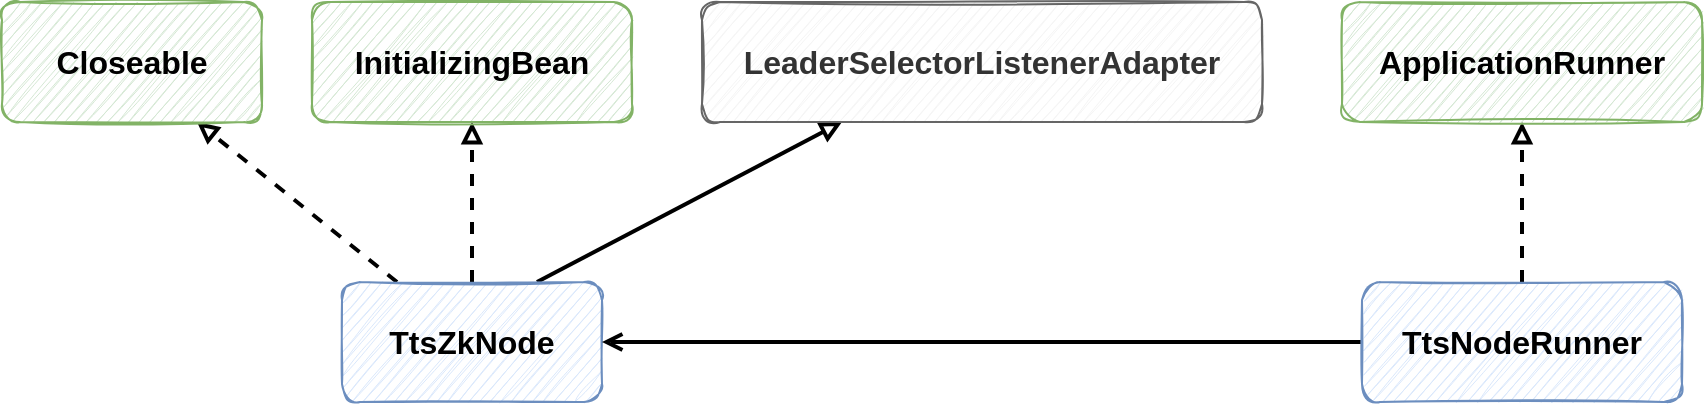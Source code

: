 <mxfile version="20.3.0" type="device"><diagram id="Jqc0pNZaaVELtfqodvso" name="第 1 页"><mxGraphModel dx="1106" dy="791" grid="1" gridSize="10" guides="1" tooltips="1" connect="1" arrows="1" fold="1" page="1" pageScale="1" pageWidth="1169" pageHeight="827" math="0" shadow="0"><root><mxCell id="0"/><mxCell id="1" parent="0"/><mxCell id="fwLh1kyh4-yFyyzylWoX-6" style="rounded=0;orthogonalLoop=1;jettySize=auto;html=1;entryX=0.75;entryY=1;entryDx=0;entryDy=0;strokeWidth=2;endArrow=block;endFill=0;dashed=1;" parent="1" source="agTTt30FJLHiAx9CCglc-1" target="fwLh1kyh4-yFyyzylWoX-5" edge="1"><mxGeometry relative="1" as="geometry"/></mxCell><mxCell id="fwLh1kyh4-yFyyzylWoX-8" style="edgeStyle=none;rounded=0;orthogonalLoop=1;jettySize=auto;html=1;exitX=0.5;exitY=0;exitDx=0;exitDy=0;entryX=0.5;entryY=1;entryDx=0;entryDy=0;dashed=1;strokeWidth=2;endArrow=block;endFill=0;" parent="1" source="agTTt30FJLHiAx9CCglc-1" target="fwLh1kyh4-yFyyzylWoX-7" edge="1"><mxGeometry relative="1" as="geometry"/></mxCell><mxCell id="fwLh1kyh4-yFyyzylWoX-11" style="edgeStyle=none;rounded=0;orthogonalLoop=1;jettySize=auto;html=1;exitX=0.75;exitY=0;exitDx=0;exitDy=0;entryX=0.25;entryY=1;entryDx=0;entryDy=0;strokeWidth=2;endArrow=block;endFill=0;" parent="1" source="agTTt30FJLHiAx9CCglc-1" target="fwLh1kyh4-yFyyzylWoX-10" edge="1"><mxGeometry relative="1" as="geometry"/></mxCell><mxCell id="agTTt30FJLHiAx9CCglc-1" value="&lt;span style=&quot;font-size: 16px;&quot;&gt;&lt;b&gt;TtsZkNode&lt;/b&gt;&lt;/span&gt;" style="rounded=1;whiteSpace=wrap;html=1;sketch=1;fillColor=#dae8fc;strokeColor=#6c8ebf;" parent="1" vertex="1"><mxGeometry x="340" y="210" width="130" height="60" as="geometry"/></mxCell><mxCell id="fwLh1kyh4-yFyyzylWoX-5" value="&lt;span style=&quot;font-size: 16px;&quot;&gt;&lt;b&gt;Closeable&lt;/b&gt;&lt;/span&gt;" style="rounded=1;whiteSpace=wrap;html=1;sketch=1;fillColor=#d5e8d4;strokeColor=#82b366;" parent="1" vertex="1"><mxGeometry x="170" y="70" width="130" height="60" as="geometry"/></mxCell><mxCell id="fwLh1kyh4-yFyyzylWoX-7" value="&lt;span style=&quot;font-size: 16px;&quot;&gt;&lt;b&gt;InitializingBean&lt;/b&gt;&lt;/span&gt;" style="rounded=1;whiteSpace=wrap;html=1;sketch=1;fillColor=#d5e8d4;strokeColor=#82b366;" parent="1" vertex="1"><mxGeometry x="325" y="70" width="160" height="60" as="geometry"/></mxCell><mxCell id="fwLh1kyh4-yFyyzylWoX-10" value="&lt;span style=&quot;font-size: 16px;&quot;&gt;&lt;b&gt;LeaderSelectorListenerAdapter&lt;/b&gt;&lt;/span&gt;" style="rounded=1;whiteSpace=wrap;html=1;sketch=1;fillColor=#f5f5f5;strokeColor=#666666;fontColor=#333333;" parent="1" vertex="1"><mxGeometry x="520" y="70" width="280" height="60" as="geometry"/></mxCell><mxCell id="hNaN_cMMuU5RFHC_2VFr-4" style="edgeStyle=orthogonalEdgeStyle;rounded=0;orthogonalLoop=1;jettySize=auto;html=1;entryX=0.5;entryY=1;entryDx=0;entryDy=0;dashed=1;strokeWidth=2;endArrow=block;endFill=0;" edge="1" parent="1" source="hNaN_cMMuU5RFHC_2VFr-1" target="hNaN_cMMuU5RFHC_2VFr-2"><mxGeometry relative="1" as="geometry"/></mxCell><mxCell id="hNaN_cMMuU5RFHC_2VFr-5" style="edgeStyle=orthogonalEdgeStyle;rounded=0;orthogonalLoop=1;jettySize=auto;html=1;strokeWidth=2;endArrow=open;endFill=0;" edge="1" parent="1" source="hNaN_cMMuU5RFHC_2VFr-1" target="agTTt30FJLHiAx9CCglc-1"><mxGeometry relative="1" as="geometry"/></mxCell><mxCell id="hNaN_cMMuU5RFHC_2VFr-1" value="&lt;span style=&quot;font-size: 16px;&quot;&gt;&lt;b&gt;TtsNodeRunner&lt;/b&gt;&lt;/span&gt;" style="rounded=1;whiteSpace=wrap;html=1;sketch=1;fillColor=#dae8fc;strokeColor=#6c8ebf;" vertex="1" parent="1"><mxGeometry x="850" y="210" width="160" height="60" as="geometry"/></mxCell><mxCell id="hNaN_cMMuU5RFHC_2VFr-2" value="&lt;span style=&quot;font-size: 16px;&quot;&gt;&lt;b&gt;ApplicationRunner&lt;/b&gt;&lt;/span&gt;" style="rounded=1;whiteSpace=wrap;html=1;sketch=1;fillColor=#d5e8d4;strokeColor=#82b366;" vertex="1" parent="1"><mxGeometry x="840" y="70" width="180" height="60" as="geometry"/></mxCell></root></mxGraphModel></diagram></mxfile>
